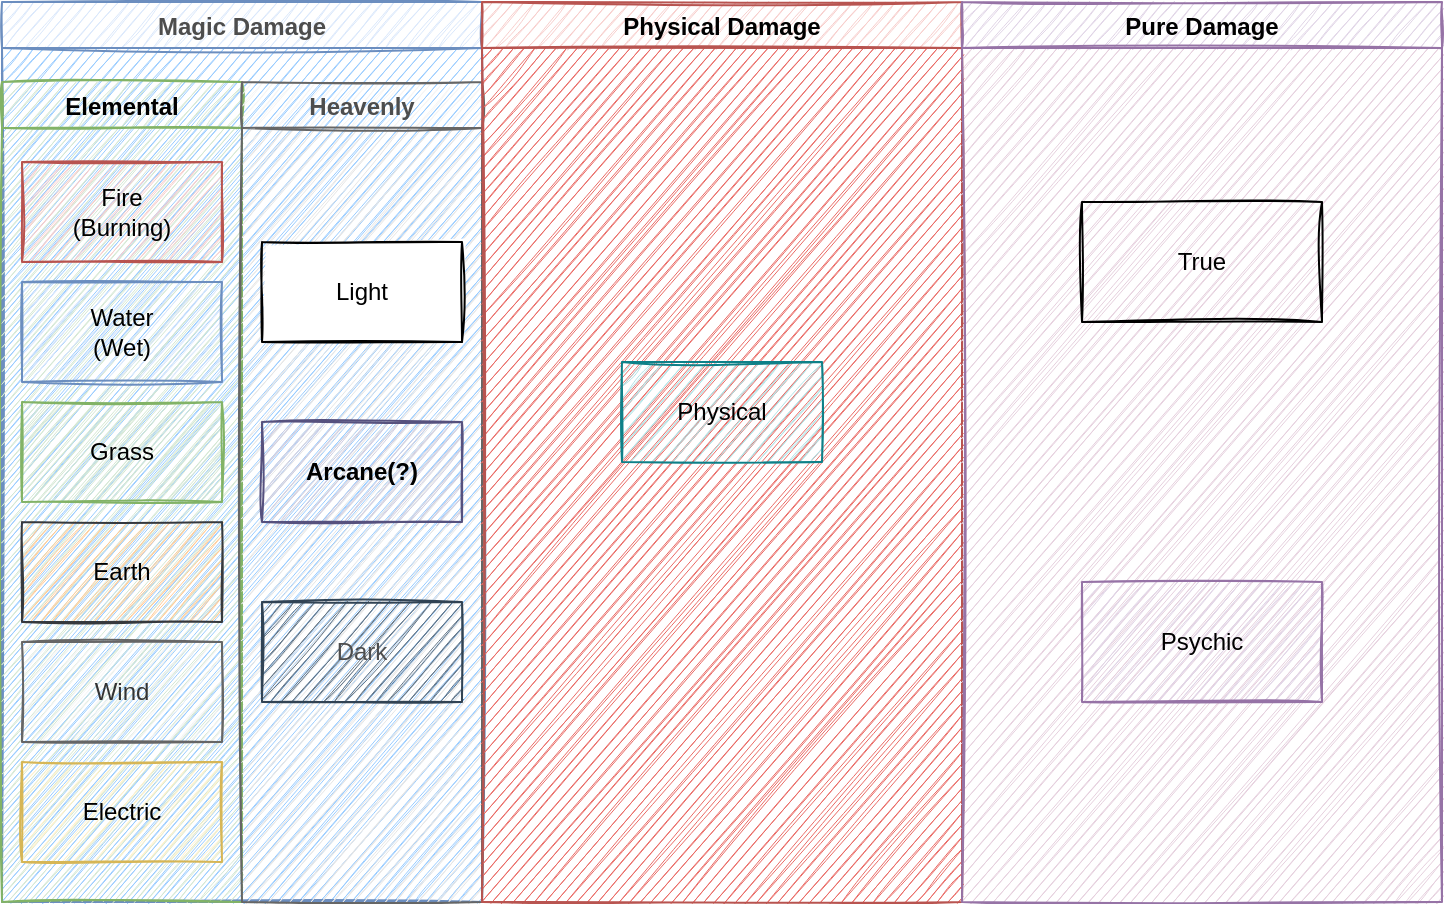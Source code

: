 <mxfile version="16.0.2" type="device"><diagram id="lADMtnMi904fUe0ZNfph" name="Page-1"><mxGraphModel dx="1422" dy="865" grid="1" gridSize="10" guides="1" tooltips="1" connect="1" arrows="1" fold="1" page="1" pageScale="1" pageWidth="850" pageHeight="1100" math="0" shadow="0"><root><mxCell id="0"/><mxCell id="1" parent="0"/><mxCell id="a1p2r08mDThuokjqbXtU-1" value="Magic Damage" style="swimlane;fillColor=#dae8fc;strokeColor=#6c8ebf;swimlaneFillColor=#99CCFF;swimlaneLine=1;glass=0;sketch=1;fontColor=#4D4D4D;" vertex="1" parent="1"><mxGeometry x="80" y="120" width="240" height="450" as="geometry"/></mxCell><mxCell id="a1p2r08mDThuokjqbXtU-5" value="Elemental" style="swimlane;fillColor=#d5e8d4;strokeColor=#82b366;swimlaneFillColor=#D5E8D4;swimlaneLine=1;glass=0;sketch=1;" vertex="1" parent="a1p2r08mDThuokjqbXtU-1"><mxGeometry y="40" width="120" height="410" as="geometry"/></mxCell><mxCell id="a1p2r08mDThuokjqbXtU-7" value="Fire&lt;br&gt;(Burning)" style="rounded=0;whiteSpace=wrap;html=1;glass=0;sketch=1;fillColor=#f8cecc;strokeColor=#b85450;" vertex="1" parent="a1p2r08mDThuokjqbXtU-5"><mxGeometry x="10" y="40" width="100" height="50" as="geometry"/></mxCell><mxCell id="a1p2r08mDThuokjqbXtU-8" value="Water&lt;br&gt;(Wet)" style="rounded=0;whiteSpace=wrap;html=1;glass=0;sketch=1;fillColor=#dae8fc;strokeColor=#6c8ebf;" vertex="1" parent="a1p2r08mDThuokjqbXtU-5"><mxGeometry x="10" y="100" width="100" height="50" as="geometry"/></mxCell><mxCell id="a1p2r08mDThuokjqbXtU-11" value="Grass" style="rounded=0;whiteSpace=wrap;html=1;glass=0;sketch=1;fillColor=#d5e8d4;strokeColor=#82b366;" vertex="1" parent="a1p2r08mDThuokjqbXtU-5"><mxGeometry x="10" y="160" width="100" height="50" as="geometry"/></mxCell><mxCell id="a1p2r08mDThuokjqbXtU-12" value="Earth" style="rounded=0;whiteSpace=wrap;html=1;glass=0;sketch=1;fillColor=#ffcc99;strokeColor=#36393d;" vertex="1" parent="a1p2r08mDThuokjqbXtU-5"><mxGeometry x="10" y="220" width="100" height="50" as="geometry"/></mxCell><mxCell id="a1p2r08mDThuokjqbXtU-13" value="Wind" style="rounded=0;whiteSpace=wrap;html=1;glass=0;sketch=1;fillColor=#f5f5f5;strokeColor=#666666;fontColor=#333333;" vertex="1" parent="a1p2r08mDThuokjqbXtU-5"><mxGeometry x="10" y="280" width="100" height="50" as="geometry"/></mxCell><mxCell id="a1p2r08mDThuokjqbXtU-20" value="Electric" style="rounded=0;whiteSpace=wrap;html=1;glass=0;sketch=1;fillColor=#fff2cc;strokeColor=#d6b656;" vertex="1" parent="a1p2r08mDThuokjqbXtU-5"><mxGeometry x="10" y="340" width="100" height="50" as="geometry"/></mxCell><mxCell id="a1p2r08mDThuokjqbXtU-6" value="Heavenly" style="swimlane;fillColor=#f5f5f5;strokeColor=#666666;swimlaneFillColor=#E6E6E6;swimlaneLine=1;glass=0;sketch=1;fontColor=#4D4D4D;" vertex="1" parent="a1p2r08mDThuokjqbXtU-1"><mxGeometry x="120" y="40" width="120" height="410" as="geometry"/></mxCell><mxCell id="a1p2r08mDThuokjqbXtU-21" value="Light" style="rounded=0;whiteSpace=wrap;html=1;glass=0;sketch=1;" vertex="1" parent="a1p2r08mDThuokjqbXtU-6"><mxGeometry x="10" y="80" width="100" height="50" as="geometry"/></mxCell><mxCell id="a1p2r08mDThuokjqbXtU-22" value="Dark" style="rounded=0;whiteSpace=wrap;html=1;glass=0;sketch=1;fillColor=#647687;fontColor=#4D4D4D;strokeColor=#314354;" vertex="1" parent="a1p2r08mDThuokjqbXtU-6"><mxGeometry x="10" y="260" width="100" height="50" as="geometry"/></mxCell><mxCell id="a1p2r08mDThuokjqbXtU-23" value="&lt;b&gt;Arcane(?)&lt;/b&gt;" style="rounded=0;whiteSpace=wrap;html=1;glass=0;sketch=1;fillColor=#d0cee2;strokeColor=#56517e;labelBackgroundColor=none;labelBorderColor=none;" vertex="1" parent="a1p2r08mDThuokjqbXtU-6"><mxGeometry x="10" y="170" width="100" height="50" as="geometry"/></mxCell><mxCell id="a1p2r08mDThuokjqbXtU-2" value="Physical Damage" style="swimlane;fillColor=#f8cecc;strokeColor=#b85450;swimlaneFillColor=#EA6B66;swimlaneLine=1;glass=0;sketch=1;" vertex="1" parent="1"><mxGeometry x="320" y="120" width="240" height="450" as="geometry"/></mxCell><mxCell id="a1p2r08mDThuokjqbXtU-24" value="Physical" style="rounded=0;whiteSpace=wrap;html=1;glass=0;sketch=1;fillColor=#b0e3e6;strokeColor=#0e8088;" vertex="1" parent="a1p2r08mDThuokjqbXtU-2"><mxGeometry x="70" y="180" width="100" height="50" as="geometry"/></mxCell><mxCell id="a1p2r08mDThuokjqbXtU-3" value="Pure Damage" style="swimlane;fillColor=#e1d5e7;strokeColor=#9673a6;swimlaneFillColor=#E6D0DE;swimlaneLine=1;glass=0;sketch=1;" vertex="1" parent="1"><mxGeometry x="560" y="120" width="240" height="450" as="geometry"/></mxCell><mxCell id="a1p2r08mDThuokjqbXtU-9" value="True" style="rounded=0;whiteSpace=wrap;html=1;glass=0;sketch=1;fillColor=none;" vertex="1" parent="a1p2r08mDThuokjqbXtU-3"><mxGeometry x="60" y="100" width="120" height="60" as="geometry"/></mxCell><mxCell id="a1p2r08mDThuokjqbXtU-10" value="Psychic" style="rounded=0;whiteSpace=wrap;html=1;glass=0;sketch=1;fillColor=#e1d5e7;strokeColor=#9673a6;" vertex="1" parent="a1p2r08mDThuokjqbXtU-3"><mxGeometry x="60" y="290" width="120" height="60" as="geometry"/></mxCell></root></mxGraphModel></diagram></mxfile>